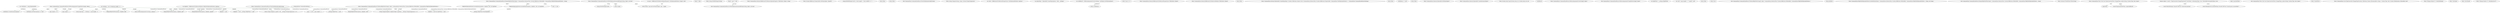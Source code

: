 digraph  {
n72 [label="CommandLine.CommandLineParser", span=""];
n0 [cluster="CommandLine.CommandLineParser.GetVerbOptionsInstanceByName(string, object, out bool)", label="Entry CommandLine.CommandLineParser.GetVerbOptionsInstanceByName(string, object, out bool)", span="46-46"];
n1 [cluster="CommandLine.CommandLineParser.GetVerbOptionsInstanceByName(string, object, out bool)", label="found = false", span="48-48"];
n2 [cluster="CommandLine.CommandLineParser.GetVerbOptionsInstanceByName(string, object, out bool)", label="string.IsNullOrEmpty(verb)", span="49-49"];
n3 [cluster="CommandLine.CommandLineParser.GetVerbOptionsInstanceByName(string, object, out bool)", label="return target;", span="51-51"];
n4 [cluster="CommandLine.CommandLineParser.GetVerbOptionsInstanceByName(string, object, out bool)", label="var pair = ReflectionUtil.RetrieveOptionProperty<VerbOptionAttribute>(target, verb)", span="53-53"];
n6 [cluster="CommandLine.CommandLineParser.GetVerbOptionsInstanceByName(string, object, out bool)", label="return found ? pair.Left.GetValue(target, null) : target;", span="55-55"];
n8 [cluster="string.IsNullOrEmpty(string)", label="Entry string.IsNullOrEmpty(string)", span="0-0"];
n5 [cluster="CommandLine.CommandLineParser.GetVerbOptionsInstanceByName(string, object, out bool)", label="found = pair != null", span="54-54"];
n9 [cluster="CommandLine.Internal.ReflectionUtil.RetrieveOptionProperty<TAttribute>(object, string)", label="Entry CommandLine.Internal.ReflectionUtil.RetrieveOptionProperty<TAttribute>(object, string)", span="151-151"];
n7 [cluster="CommandLine.CommandLineParser.GetVerbOptionsInstanceByName(string, object, out bool)", label="Exit CommandLine.CommandLineParser.GetVerbOptionsInstanceByName(string, object, out bool)", span="46-46"];
n10 [cluster="System.Reflection.PropertyInfo.GetValue(object, object[])", label="Entry System.Reflection.PropertyInfo.GetValue(object, object[])", span="0-0"];
n11 [cluster="CommandLine.CommandLineParser.WasVerbOptionInvoked(string)", label="Entry CommandLine.CommandLineParser.WasVerbOptionInvoked(string)", span="66-66"];
n12 [cluster="CommandLine.CommandLineParser.WasVerbOptionInvoked(string)", label="string.IsNullOrEmpty(verb) || (verb.Length > 0 && verb[0] == '-')", span="68-68"];
n16 [cluster="CommandLine.CommandLineParser.WasVerbOptionInvoked(string)", label="return string.Compare(_args[0], verb, _settings.StringComparison) == 0;", span="76-76"];
n13 [cluster="CommandLine.CommandLineParser.WasVerbOptionInvoked(string)", label="return false;", span="70-70"];
n14 [cluster="CommandLine.CommandLineParser.WasVerbOptionInvoked(string)", label="_args == null || _args.Length < 1", span="72-72"];
n15 [cluster="CommandLine.CommandLineParser.WasVerbOptionInvoked(string)", label="return false;", span="74-74"];
n17 [cluster="CommandLine.CommandLineParser.WasVerbOptionInvoked(string)", label="Exit CommandLine.CommandLineParser.WasVerbOptionInvoked(string)", span="66-66"];
n18 [cluster="string.Compare(string, string, System.StringComparison)", label="Entry string.Compare(string, string, System.StringComparison)", span="0-0"];
n19 [cluster="CommandLine.CommandLineParser.DoParseArgumentsUsingVerbs(string[], object)", label="Entry CommandLine.CommandLineParser.DoParseArgumentsUsingVerbs(string[], object)", span="79-79"];
n20 [cluster="CommandLine.CommandLineParser.DoParseArgumentsUsingVerbs(string[], object)", label="var verbs = ReflectionUtil.RetrievePropertyList<VerbOptionAttribute>(options)", span="81-81"];
n22 [cluster="CommandLine.CommandLineParser.DoParseArgumentsUsingVerbs(string[], object)", label="return DoParseArgumentsCore(args, options);", span="85-85"];
n23 [cluster="CommandLine.CommandLineParser.DoParseArgumentsUsingVerbs(string[], object)", label="var helpInfo = ReflectionUtil.RetrieveMethod<HelpVerbOptionAttribute>(options)", span="87-87"];
n24 [cluster="CommandLine.CommandLineParser.DoParseArgumentsUsingVerbs(string[], object)", label="args.Length == 0", span="88-88"];
n26 [cluster="CommandLine.CommandLineParser.DoParseArgumentsUsingVerbs(string[], object)", label="DisplayHelpVerbText(options, helpInfo, null)", span="92-92"];
n28 [cluster="CommandLine.CommandLineParser.DoParseArgumentsUsingVerbs(string[], object)", label="var optionMap = OptionInfo.CreateMap(options, verbs, _settings)", span="96-96"];
n31 [cluster="CommandLine.CommandLineParser.DoParseArgumentsUsingVerbs(string[], object)", label="var verbOption = optionMap[args[0]]", span="103-103"];
n34 [cluster="CommandLine.CommandLineParser.DoParseArgumentsUsingVerbs(string[], object)", label="DisplayHelpVerbText(options, helpInfo, null)", span="109-109"];
n36 [cluster="CommandLine.CommandLineParser.DoParseArgumentsUsingVerbs(string[], object)", label="verbOption.GetValue(options) == null", span="113-113"];
n37 [cluster="CommandLine.CommandLineParser.DoParseArgumentsUsingVerbs(string[], object)", label="verbOption.CreateInstance(options)", span="116-116"];
n38 [cluster="CommandLine.CommandLineParser.DoParseArgumentsUsingVerbs(string[], object)", label="var verbArgs = new string[args.Length - 1]", span="118-118"];
n39 [cluster="CommandLine.CommandLineParser.DoParseArgumentsUsingVerbs(string[], object)", label="args.Length > 1", span="119-119"];
n40 [cluster="CommandLine.CommandLineParser.DoParseArgumentsUsingVerbs(string[], object)", label="Array.Copy(args, 1, verbArgs, 0, args.Length - 1)", span="121-121"];
n41 [cluster="CommandLine.CommandLineParser.DoParseArgumentsUsingVerbs(string[], object)", label="var verbResult = DoParseArgumentsCore(verbArgs, verbOption.GetValue(options))", span="123-123"];
n43 [cluster="CommandLine.CommandLineParser.DoParseArgumentsUsingVerbs(string[], object)", label="DisplayHelpVerbText(options, helpInfo, args[0])", span="127-127"];
n21 [cluster="CommandLine.CommandLineParser.DoParseArgumentsUsingVerbs(string[], object)", label="verbs.Count == 0", span="82-82"];
n46 [cluster="CommandLine.Internal.ReflectionUtil.RetrievePropertyList<TAttribute>(object)", label="Entry CommandLine.Internal.ReflectionUtil.RetrievePropertyList<TAttribute>(object)", span="43-43"];
n48 [cluster="CommandLine.Internal.ReflectionUtil.RetrieveMethod<TAttribute>(object)", label="Entry CommandLine.Internal.ReflectionUtil.RetrieveMethod<TAttribute>(object)", span="70-70"];
n25 [cluster="CommandLine.CommandLineParser.DoParseArgumentsUsingVerbs(string[], object)", label="helpInfo != null || _settings.HelpWriter != null", span="90-90"];
n33 [cluster="CommandLine.CommandLineParser.DoParseArgumentsUsingVerbs(string[], object)", label="helpInfo != null", span="107-107"];
n27 [cluster="CommandLine.CommandLineParser.DoParseArgumentsUsingVerbs(string[], object)", label="return false;", span="94-94"];
n49 [cluster="CommandLine.CommandLineParser.DisplayHelpVerbText(object, CommandLine.Internal.Pair<System.Reflection.MethodInfo, CommandLine.HelpVerbOptionAttribute>, string)", label="Entry CommandLine.CommandLineParser.DisplayHelpVerbText(object, CommandLine.Internal.Pair<System.Reflection.MethodInfo, CommandLine.HelpVerbOptionAttribute>, string)", span="148-148"];
n50 [cluster="CommandLine.Internal.OptionInfo.CreateMap(object, System.Collections.Generic.IList<CommandLine.Internal.Pair<System.Reflection.PropertyInfo, CommandLine.VerbOptionAttribute>>, CommandLine.CommandLineParserSettings)", label="Entry CommandLine.Internal.OptionInfo.CreateMap(object, System.Collections.Generic.IList<CommandLine.Internal.Pair<System.Reflection.PropertyInfo, CommandLine.VerbOptionAttribute>>, CommandLine.CommandLineParserSettings)", span="73-73"];
n30 [cluster="CommandLine.CommandLineParser.DoParseArgumentsUsingVerbs(string[], object)", label="return false;", span="101-101"];
n51 [cluster="CommandLine.CommandLineParser.TryParseHelpVerb(string[], object, CommandLine.Internal.Pair<System.Reflection.MethodInfo, CommandLine.HelpVerbOptionAttribute>)", label="Entry CommandLine.CommandLineParser.TryParseHelpVerb(string[], object, CommandLine.Internal.Pair<System.Reflection.MethodInfo, CommandLine.HelpVerbOptionAttribute>)", span="132-132"];
n32 [cluster="CommandLine.CommandLineParser.DoParseArgumentsUsingVerbs(string[], object)", label="verbOption == null", span="105-105"];
n35 [cluster="CommandLine.CommandLineParser.DoParseArgumentsUsingVerbs(string[], object)", label="return false;", span="111-111"];
n52 [cluster="CommandLine.Internal.OptionInfo.GetValue(object)", label="Entry CommandLine.Internal.OptionInfo.GetValue(object)", span="50-50"];
n53 [cluster="CommandLine.Internal.OptionInfo.CreateInstance(object)", label="Entry CommandLine.Internal.OptionInfo.CreateInstance(object)", span="58-58"];
n54 [cluster="System.Array.Copy(System.Array, int, System.Array, int, int)", label="Entry System.Array.Copy(System.Array, int, System.Array, int, int)", span="0-0"];
n42 [cluster="CommandLine.CommandLineParser.DoParseArgumentsUsingVerbs(string[], object)", label="!verbResult", span="124-124"];
n47 [cluster="CommandLine.CommandLineParser.DoParseArgumentsCore(string[], object)", label="Entry CommandLine.CommandLineParser.DoParseArgumentsCore(string[], object)", span="141-141"];
n44 [cluster="CommandLine.CommandLineParser.DoParseArgumentsUsingVerbs(string[], object)", label="return verbResult;", span="129-129"];
n45 [cluster="CommandLine.CommandLineParser.DoParseArgumentsUsingVerbs(string[], object)", label="Exit CommandLine.CommandLineParser.DoParseArgumentsUsingVerbs(string[], object)", span="79-79"];
n55 [cluster="CommandLine.CommandLineParser.TryParseHelpVerb(string[], object, CommandLine.Internal.Pair<System.Reflection.MethodInfo, CommandLine.HelpVerbOptionAttribute>)", label="var helpWriter = _settings.HelpWriter", span="134-134"];
n56 [cluster="CommandLine.CommandLineParser.TryParseHelpVerb(string[], object, CommandLine.Internal.Pair<System.Reflection.MethodInfo, CommandLine.HelpVerbOptionAttribute>)", label="helpInfo != null && helpWriter != null", span="135-135"];
n57 [cluster="CommandLine.CommandLineParser.TryParseHelpVerb(string[], object, CommandLine.Internal.Pair<System.Reflection.MethodInfo, CommandLine.HelpVerbOptionAttribute>)", label="string.Compare(args[0], helpInfo.Right.LongName, _settings.StringComparison) == 0", span="137-137"];
n58 [cluster="CommandLine.CommandLineParser.TryParseHelpVerb(string[], object, CommandLine.Internal.Pair<System.Reflection.MethodInfo, CommandLine.HelpVerbOptionAttribute>)", label="var verb = args.Length > 1 ? args[1] : null", span="140-140"];
n59 [cluster="CommandLine.CommandLineParser.TryParseHelpVerb(string[], object, CommandLine.Internal.Pair<System.Reflection.MethodInfo, CommandLine.HelpVerbOptionAttribute>)", label="DisplayHelpVerbText(options, helpInfo, verb)", span="141-141"];
n61 [cluster="CommandLine.CommandLineParser.TryParseHelpVerb(string[], object, CommandLine.Internal.Pair<System.Reflection.MethodInfo, CommandLine.HelpVerbOptionAttribute>)", label="return false;", span="145-145"];
n60 [cluster="CommandLine.CommandLineParser.TryParseHelpVerb(string[], object, CommandLine.Internal.Pair<System.Reflection.MethodInfo, CommandLine.HelpVerbOptionAttribute>)", label="return true;", span="142-142"];
n62 [cluster="CommandLine.CommandLineParser.TryParseHelpVerb(string[], object, CommandLine.Internal.Pair<System.Reflection.MethodInfo, CommandLine.HelpVerbOptionAttribute>)", label="Exit CommandLine.CommandLineParser.TryParseHelpVerb(string[], object, CommandLine.Internal.Pair<System.Reflection.MethodInfo, CommandLine.HelpVerbOptionAttribute>)", span="132-132"];
n63 [cluster="CommandLine.CommandLineParser.DisplayHelpVerbText(object, CommandLine.Internal.Pair<System.Reflection.MethodInfo, CommandLine.HelpVerbOptionAttribute>, string)", label="string helpText", span="150-150"];
n64 [cluster="CommandLine.CommandLineParser.DisplayHelpVerbText(object, CommandLine.Internal.Pair<System.Reflection.MethodInfo, CommandLine.HelpVerbOptionAttribute>, string)", label="verb == null", span="151-151"];
n65 [cluster="CommandLine.CommandLineParser.DisplayHelpVerbText(object, CommandLine.Internal.Pair<System.Reflection.MethodInfo, CommandLine.HelpVerbOptionAttribute>, string)", label="HelpVerbOptionAttribute.InvokeMethod(options, helpInfo, null, out helpText)", span="153-153"];
n66 [cluster="CommandLine.CommandLineParser.DisplayHelpVerbText(object, CommandLine.Internal.Pair<System.Reflection.MethodInfo, CommandLine.HelpVerbOptionAttribute>, string)", label="HelpVerbOptionAttribute.InvokeMethod(options, helpInfo, verb, out helpText)", span="157-157"];
n67 [cluster="CommandLine.CommandLineParser.DisplayHelpVerbText(object, CommandLine.Internal.Pair<System.Reflection.MethodInfo, CommandLine.HelpVerbOptionAttribute>, string)", label="_settings.HelpWriter != null", span="159-159"];
n70 [cluster="CommandLine.HelpVerbOptionAttribute.InvokeMethod(object, CommandLine.Internal.Pair<System.Reflection.MethodInfo, CommandLine.HelpVerbOptionAttribute>, string, out string)", label="Entry CommandLine.HelpVerbOptionAttribute.InvokeMethod(object, CommandLine.Internal.Pair<System.Reflection.MethodInfo, CommandLine.HelpVerbOptionAttribute>, string, out string)", span="86-86"];
n68 [cluster="CommandLine.CommandLineParser.DisplayHelpVerbText(object, CommandLine.Internal.Pair<System.Reflection.MethodInfo, CommandLine.HelpVerbOptionAttribute>, string)", label="_settings.HelpWriter.Write(helpText)", span="161-161"];
n69 [cluster="CommandLine.CommandLineParser.DisplayHelpVerbText(object, CommandLine.Internal.Pair<System.Reflection.MethodInfo, CommandLine.HelpVerbOptionAttribute>, string)", label="Exit CommandLine.CommandLineParser.DisplayHelpVerbText(object, CommandLine.Internal.Pair<System.Reflection.MethodInfo, CommandLine.HelpVerbOptionAttribute>, string)", span="148-148"];
n71 [cluster="System.IO.TextWriter.Write(string)", label="Entry System.IO.TextWriter.Write(string)", span="0-0"];
m2_0 [cluster="CommandLine.Tests.Unit.Core.TypeConverterTests.ChangeType_scalars(string, System.Type, bool, object)", file="VerbsHelpTextFixture.cs", label="Entry CommandLine.Tests.Unit.Core.TypeConverterTests.ChangeType_scalars(string, System.Type, bool, object)", span="19-19"];
m2_1 [cluster="CommandLine.Tests.Unit.Core.TypeConverterTests.ChangeType_scalars(string, System.Type, bool, object)", file="VerbsHelpTextFixture.cs", label="Maybe<object> result = TypeConverter.ChangeType(new[] {testValue}, destinationType, true, CultureInfo.InvariantCulture, true)", span="21-21"];
m2_2 [cluster="CommandLine.Tests.Unit.Core.TypeConverterTests.ChangeType_scalars(string, System.Type, bool, object)", file="VerbsHelpTextFixture.cs", label=expectFail, span="23-23"];
m2_6 [cluster="CommandLine.Tests.Unit.Core.TypeConverterTests.ChangeType_scalars(string, System.Type, bool, object)", file="VerbsHelpTextFixture.cs", label="Assert.Equal(matchedValue, expectedResult)", span="32-32"];
m2_3 [cluster="CommandLine.Tests.Unit.Core.TypeConverterTests.ChangeType_scalars(string, System.Type, bool, object)", file="VerbsHelpTextFixture.cs", label="result.MatchNothing().Should().BeTrue(''should fail parsing'')", span="25-25"];
m2_5 [cluster="CommandLine.Tests.Unit.Core.TypeConverterTests.ChangeType_scalars(string, System.Type, bool, object)", file="VerbsHelpTextFixture.cs", label="result.MatchJust(out matchedValue).Should().BeTrue(''should parse successfully'')", span="31-31"];
m2_4 [cluster="CommandLine.Tests.Unit.Core.TypeConverterTests.ChangeType_scalars(string, System.Type, bool, object)", file="VerbsHelpTextFixture.cs", label="object matchedValue", span="29-29"];
m2_7 [cluster="CommandLine.Tests.Unit.Core.TypeConverterTests.ChangeType_scalars(string, System.Type, bool, object)", file="VerbsHelpTextFixture.cs", label="Exit CommandLine.Tests.Unit.Core.TypeConverterTests.ChangeType_scalars(string, System.Type, bool, object)", span="19-19"];
m2_11 [cluster="Unk.BeTrue", file="VerbsHelpTextFixture.cs", label="Entry Unk.BeTrue", span=""];
m2_8 [cluster="CommandLine.Core.TypeConverter.ChangeType(System.Collections.Generic.IEnumerable<string>, System.Type, bool, System.Globalization.CultureInfo, bool)", file="VerbsHelpTextFixture.cs", label="Entry CommandLine.Core.TypeConverter.ChangeType(System.Collections.Generic.IEnumerable<string>, System.Type, bool, System.Globalization.CultureInfo, bool)", span="18-18"];
m2_9 [cluster="CSharpx.Maybe<T>.MatchNothing()", file="VerbsHelpTextFixture.cs", label="Entry CSharpx.Maybe<T>.MatchNothing()", span="57-57"];
m2_13 [cluster="Unk.Equal", file="VerbsHelpTextFixture.cs", label="Entry Unk.Equal", span=""];
m2_10 [cluster="Unk.Should", file="VerbsHelpTextFixture.cs", label="Entry Unk.Should", span=""];
m2_12 [cluster="CSharpx.Maybe<T>.MatchJust(out T)", file="VerbsHelpTextFixture.cs", label="Entry CSharpx.Maybe<T>.MatchJust(out T)", span="48-48"];
n72 -> n14  [color=darkseagreen4, key=1, label="CommandLine.CommandLineParser", style=dashed];
n72 -> n16  [color=darkseagreen4, key=1, label="CommandLine.CommandLineParser", style=dashed];
n72 -> n22  [color=darkseagreen4, key=1, label="CommandLine.CommandLineParser", style=dashed];
n72 -> n25  [color=darkseagreen4, key=1, label="CommandLine.CommandLineParser", style=dashed];
n72 -> n26  [color=darkseagreen4, key=1, label="CommandLine.CommandLineParser", style=dashed];
n72 -> n34  [color=darkseagreen4, key=1, label="CommandLine.CommandLineParser", style=dashed];
n72 -> n43  [color=darkseagreen4, key=1, label="CommandLine.CommandLineParser", style=dashed];
n72 -> n57  [color=darkseagreen4, key=1, label="CommandLine.CommandLineParser", style=dashed];
n72 -> n59  [color=darkseagreen4, key=1, label="CommandLine.CommandLineParser", style=dashed];
n72 -> n67  [color=darkseagreen4, key=1, label="CommandLine.CommandLineParser", style=dashed];
n72 -> n68  [color=darkseagreen4, key=1, label="CommandLine.CommandLineParser", style=dashed];
n0 -> n2  [color=darkseagreen4, key=1, label=string, style=dashed];
n0 -> n3  [color=darkseagreen4, key=1, label=object, style=dashed];
n0 -> n6  [color=darkseagreen4, key=1, label=object, style=dashed];
n4 -> n6  [color=darkseagreen4, key=1, label=pair, style=dashed];
n5 -> n7  [color=darkseagreen4, key=1, label="out bool", style=dashed];
n11 -> n16  [color=darkseagreen4, key=1, label=string, style=dashed];
n19 -> n22  [color=darkseagreen4, key=1, label="string[]", style=dashed];
n19 -> n24  [color=darkseagreen4, key=1, label="string[]", style=dashed];
n19 -> n26  [color=darkseagreen4, key=1, label=object, style=dashed];
n19 -> n34  [color=darkseagreen4, key=1, label=object, style=dashed];
n19 -> n36  [color=darkseagreen4, key=1, label=object, style=dashed];
n19 -> n37  [color=darkseagreen4, key=1, label=object, style=dashed];
n19 -> n39  [color=darkseagreen4, key=1, label="string[]", style=dashed];
n19 -> n40  [color=darkseagreen4, key=1, label="string[]", style=dashed];
n19 -> n43  [color=darkseagreen4, key=1, label="string[]", style=dashed];
n23 -> n25  [color=darkseagreen4, key=1, label=helpInfo, style=dashed];
n23 -> n26  [color=darkseagreen4, key=1, label=helpInfo, style=dashed];
n23 -> n33  [color=darkseagreen4, key=1, label=helpInfo, style=dashed];
n23 -> n34  [color=darkseagreen4, key=1, label=helpInfo, style=dashed];
n23 -> n43  [color=darkseagreen4, key=1, label=helpInfo, style=dashed];
n31 -> n36  [color=darkseagreen4, key=1, label=verbOption, style=dashed];
n31 -> n37  [color=darkseagreen4, key=1, label=verbOption, style=dashed];
n38 -> n40  [color=darkseagreen4, key=1, label=verbArgs, style=dashed];
n41 -> n44  [color=darkseagreen4, key=1, label=verbResult, style=dashed];
n49 -> n64  [color=darkseagreen4, key=1, label=string, style=dashed];
n49 -> n65  [color=darkseagreen4, key=1, label=object, style=dashed];
n49 -> n66  [color=darkseagreen4, key=1, label=object, style=dashed];
n51 -> n56  [color=darkseagreen4, key=1, label="CommandLine.Internal.Pair<System.Reflection.MethodInfo, CommandLine.HelpVerbOptionAttribute>", style=dashed];
n51 -> n57  [color=darkseagreen4, key=1, label="string[]", style=dashed];
n51 -> n59  [color=darkseagreen4, key=1, label=object, style=dashed];
n65 -> n68  [color=darkseagreen4, key=1, label=helpText, style=dashed];
n66 -> n68  [color=darkseagreen4, key=1, label=helpText, style=dashed];
m2_0 -> m2_2  [color=darkseagreen4, key=1, label=bool, style=dashed];
m2_0 -> m2_6  [color=darkseagreen4, key=1, label=object, style=dashed];
m2_1 -> m2_3  [color=darkseagreen4, key=1, label=result, style=dashed];
m2_1 -> m2_5  [color=darkseagreen4, key=1, label=result, style=dashed];
}
